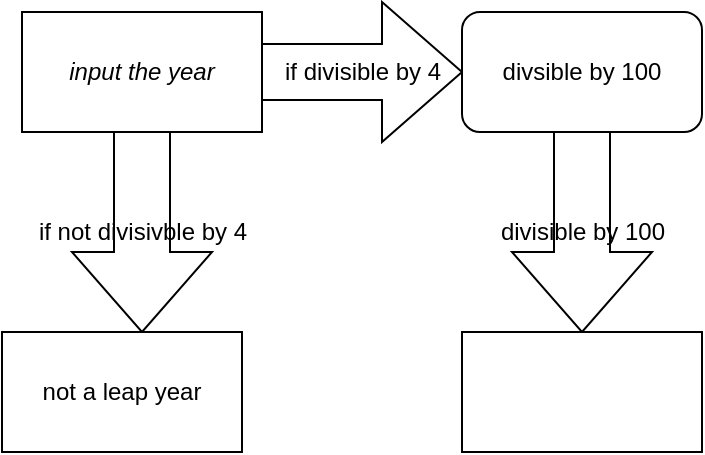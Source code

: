 <mxfile version="21.3.7" type="device">
  <diagram name="Page-1" id="qIDss1YLQUz6mbe_D_y8">
    <mxGraphModel dx="1050" dy="573" grid="1" gridSize="10" guides="1" tooltips="1" connect="1" arrows="1" fold="1" page="1" pageScale="1" pageWidth="850" pageHeight="1100" math="0" shadow="0">
      <root>
        <mxCell id="0" />
        <mxCell id="1" parent="0" />
        <mxCell id="fnhZ73DJG1DWCAHTHRzr-1" value="input the year" style="rounded=0;whiteSpace=wrap;html=1;fontStyle=2" vertex="1" parent="1">
          <mxGeometry x="250" y="70" width="120" height="60" as="geometry" />
        </mxCell>
        <mxCell id="fnhZ73DJG1DWCAHTHRzr-2" value="if not divisivble by 4" style="html=1;shadow=0;dashed=0;align=center;verticalAlign=middle;shape=mxgraph.arrows2.arrow;dy=0.6;dx=40;direction=south;notch=0;" vertex="1" parent="1">
          <mxGeometry x="275" y="130" width="70" height="100" as="geometry" />
        </mxCell>
        <mxCell id="fnhZ73DJG1DWCAHTHRzr-3" value="not a leap year" style="rounded=0;whiteSpace=wrap;html=1;" vertex="1" parent="1">
          <mxGeometry x="240" y="230" width="120" height="60" as="geometry" />
        </mxCell>
        <mxCell id="fnhZ73DJG1DWCAHTHRzr-4" value="if divisible by 4" style="html=1;shadow=0;dashed=0;align=center;verticalAlign=middle;shape=mxgraph.arrows2.arrow;dy=0.6;dx=40;notch=0;" vertex="1" parent="1">
          <mxGeometry x="370" y="65" width="100" height="70" as="geometry" />
        </mxCell>
        <mxCell id="fnhZ73DJG1DWCAHTHRzr-5" value="divsible by 100" style="rounded=1;whiteSpace=wrap;html=1;" vertex="1" parent="1">
          <mxGeometry x="470" y="70" width="120" height="60" as="geometry" />
        </mxCell>
        <mxCell id="fnhZ73DJG1DWCAHTHRzr-6" value="divisible by 100" style="html=1;shadow=0;dashed=0;align=center;verticalAlign=middle;shape=mxgraph.arrows2.arrow;dy=0.6;dx=40;direction=south;notch=0;" vertex="1" parent="1">
          <mxGeometry x="495" y="130" width="70" height="100" as="geometry" />
        </mxCell>
        <mxCell id="fnhZ73DJG1DWCAHTHRzr-7" value="" style="rounded=0;whiteSpace=wrap;html=1;" vertex="1" parent="1">
          <mxGeometry x="470" y="230" width="120" height="60" as="geometry" />
        </mxCell>
      </root>
    </mxGraphModel>
  </diagram>
</mxfile>
